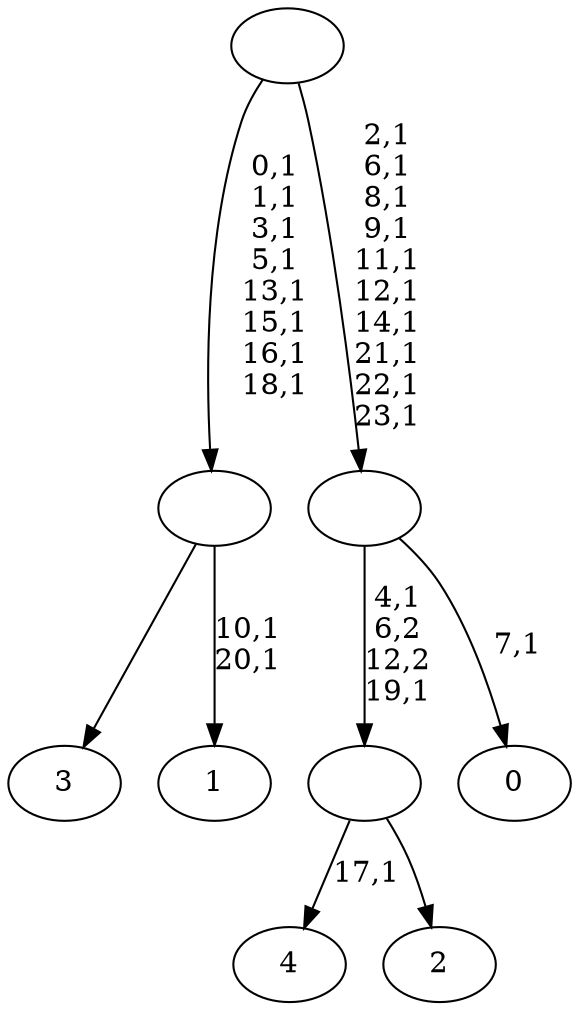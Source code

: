 digraph T {
	29 [label="4"]
	27 [label="3"]
	26 [label="2"]
	25 [label=""]
	23 [label="1"]
	20 [label=""]
	12 [label="0"]
	10 [label=""]
	0 [label=""]
	25 -> 29 [label="17,1"]
	25 -> 26 [label=""]
	20 -> 23 [label="10,1\n20,1"]
	20 -> 27 [label=""]
	10 -> 12 [label="7,1"]
	10 -> 25 [label="4,1\n6,2\n12,2\n19,1"]
	0 -> 10 [label="2,1\n6,1\n8,1\n9,1\n11,1\n12,1\n14,1\n21,1\n22,1\n23,1"]
	0 -> 20 [label="0,1\n1,1\n3,1\n5,1\n13,1\n15,1\n16,1\n18,1"]
}

